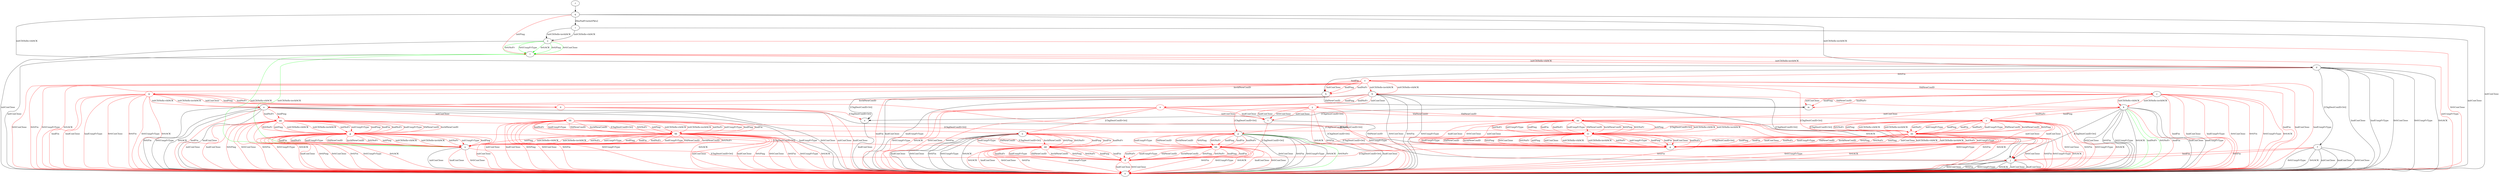 digraph "" {
	a -> e	[key=0,
		label="hndConClose "];
	a -> e	[key=1,
		label="hndUnxpFrType "];
	a -> e	[key=2,
		label="0rttConClose "];
	a -> e	[key=3,
		label="0rttFin "];
	a -> e	[key=4,
		label="0rttUnxpFrType "];
	a -> e	[key=5,
		label="0rttACK "];
	a -> e	[key=6,
		color=red,
		label="hndFin "];
	a -> j	[key=0,
		label="[ChgDestConID-Ori] "];
	gg	[color=red];
	a -> gg	[key=0,
		color=red,
		label="hndPing "];
	a -> gg	[key=1,
		color=red,
		label="hndNoFr "];
	hh	[color=red];
	a -> hh	[key=0,
		color=red,
		label="initConClose "];
	b -> a	[key=0,
		color=red,
		label="InvldNewConID "];
	b -> e	[key=0,
		label="hndConClose "];
	b -> e	[key=1,
		label="hndUnxpFrType "];
	b -> e	[key=2,
		label="0rttConClose "];
	b -> e	[key=3,
		label="0rttFin "];
	b -> e	[key=4,
		label="0rttUnxpFrType "];
	b -> e	[key=5,
		label="0rttACK "];
	b -> e	[key=6,
		color=red,
		label="hndFin "];
	b -> j	[key=0,
		label="[ChgDestConID-Ori] "];
	b -> k	[key=0,
		color=red,
		label="VldNewConID "];
	x	[color=red];
	b -> x	[key=0,
		color=red,
		label="hndPing "];
	b -> x	[key=1,
		color=red,
		label="hndNoFr "];
	y	[color=red];
	b -> y	[key=0,
		color=red,
		label="initConClose "];
	c -> e	[key=0,
		color=red,
		label="hndFin "];
	c -> e	[key=1,
		color=red,
		label="hndConClose "];
	c -> e	[key=2,
		color=red,
		label="hndUnxpFrType "];
	c -> e	[key=3,
		color=red,
		label="0rttConClose "];
	c -> e	[key=4,
		color=red,
		label="0rttFin "];
	c -> e	[key=5,
		color=red,
		label="0rttUnxpFrType "];
	c -> e	[key=6,
		color=red,
		label="0rttACK "];
	c -> j	[key=0,
		color=red,
		label="[ChgDestConID-Ori] "];
	c -> k	[key=0,
		color=red,
		label="initCltHello-vldACK "];
	c -> k	[key=1,
		color=red,
		label="initCltHello-invldACK "];
	c -> m	[key=0,
		color=red,
		label="initConClose "];
	c -> m	[key=1,
		color=red,
		label="hndPing "];
	c -> m	[key=2,
		color=red,
		label="hndNoFr "];
	d -> e	[key=0,
		label="hndConClose "];
	d -> e	[key=1,
		label="hndUnxpFrType "];
	d -> e	[key=2,
		label="0rttConClose "];
	d -> e	[key=3,
		label="0rttUnxpFrType "];
	d -> e	[key=4,
		label="0rttACK "];
	d -> f	[key=0,
		label="[ChgDestConID-Ori] "];
	d -> h	[key=0,
		label="hndFin "];
	v	[color=red];
	d -> v	[key=0,
		color=red,
		label="0rttFin "];
	f -> e	[key=0,
		label="initConClose "];
	f -> e	[key=1,
		label="hndConClose "];
	f -> e	[key=2,
		label="0rttConClose "];
	f -> e	[key=3,
		label="0rttUnxpFrType "];
	f -> e	[key=4,
		label="0rttACK "];
	f -> j	[key=0,
		color=red,
		label="hndFin "];
	f -> j	[key=1,
		color=red,
		label="0rttFin "];
	ff	[color=red];
	g -> ff	[key=0,
		color=red,
		label="[ChgDestConID-Ori] "];
	h -> m	[key=0,
		label="VldNewConID "];
	h -> s	[key=0,
		label="[ChgDestConID-Ori] "];
	i -> e	[key=0,
		label="initConClose "];
	i -> o	[key=0,
		label="initCltHello-vldACK "];
	i -> o	[key=1,
		label="initCltHello-invldACK "];
	j -> e	[key=0,
		label="initConClose "];
	j -> e	[key=1,
		label="hndConClose "];
	j -> e	[key=2,
		label="0rttConClose "];
	j -> e	[key=3,
		label="0rttFin "];
	j -> e	[key=4,
		label="0rttUnxpFrType "];
	j -> e	[key=5,
		label="0rttACK "];
	k -> e	[key=0,
		label="hndConClose "];
	k -> e	[key=1,
		label="hndUnxpFrType "];
	k -> e	[key=2,
		label="0rttConClose "];
	k -> e	[key=3,
		label="0rttFin "];
	k -> e	[key=4,
		label="0rttUnxpFrType "];
	k -> e	[key=5,
		label="0rttACK "];
	k -> e	[key=6,
		color=green,
		label="hndNoFr "];
	k -> e	[key=7,
		color=green,
		label="0rttNoFr "];
	k -> e	[key=8,
		color=red,
		label="hndFin "];
	k -> j	[key=0,
		label="[ChgDestConID-Ori] "];
	z	[color=red];
	k -> z	[key=0,
		color=red,
		label="hndPing "];
	k -> z	[key=1,
		color=red,
		label="hndNoFr "];
	aa	[color=red];
	k -> aa	[key=0,
		color=red,
		label="initConClose "];
	l -> d	[key=0,
		color=red,
		label="initCltHello-vldACK "];
	l -> d	[key=1,
		color=red,
		label="initCltHello-invldACK "];
	l -> e	[key=0,
		label="initConClose "];
	l -> e	[key=1,
		color=red,
		label="initUnxpFrType "];
	l -> u	[key=0,
		color=green,
		label="initCltHello-vldACK "];
	l -> u	[key=1,
		color=green,
		label="initCltHello-invldACK "];
	m -> s	[key=0,
		label="[ChgDestConID-Ori] "];
	n -> e	[key=0,
		label="hndConClose "];
	n -> e	[key=1,
		label="0rttConClose "];
	n -> e	[key=2,
		label="0rttFin "];
	n -> e	[key=3,
		label="0rttUnxpFrType "];
	n -> e	[key=4,
		label="0rttACK "];
	dd	[color=red];
	n -> dd	[key=0,
		color=red,
		label="hndPing "];
	n -> dd	[key=1,
		color=red,
		label="hndFin "];
	n -> dd	[key=2,
		color=red,
		label="hndNoFr "];
	n -> dd	[key=3,
		color=red,
		label="hndUnxpFrType "];
	n -> dd	[key=4,
		color=red,
		label="VldNewConID "];
	n -> dd	[key=5,
		color=red,
		label="InvldNewConID "];
	n -> dd	[key=6,
		color=red,
		label="0rttPing "];
	n -> dd	[key=7,
		color=red,
		label="0rttNoFr "];
	o -> e	[key=0,
		label="initConClose "];
	o -> e	[key=1,
		color=red,
		label="0rttConClose "];
	o -> l	[key=0,
		color=green,
		label="0rttPing "];
	o -> l	[key=1,
		color=green,
		label="0rttConClose "];
	o -> l	[key=2,
		color=green,
		label="0rttNoFr "];
	o -> l	[key=3,
		color=green,
		label="0rttUnxpFrType "];
	o -> l	[key=4,
		color=green,
		label="0rttACK "];
	p -> e	[key=0,
		label="hndConClose "];
	p -> e	[key=1,
		label="0rttConClose "];
	p -> e	[key=2,
		label="0rttFin "];
	p -> e	[key=3,
		label="0rttUnxpFrType "];
	p -> e	[key=4,
		label="0rttACK "];
	p -> e	[key=5,
		color=green,
		label="0rttNoFr "];
	bb	[color=red];
	p -> bb	[key=0,
		color=red,
		label="hndPing "];
	p -> bb	[key=1,
		color=red,
		label="hndFin "];
	p -> bb	[key=2,
		color=red,
		label="hndNoFr "];
	p -> bb	[key=3,
		color=red,
		label="hndUnxpFrType "];
	p -> bb	[key=4,
		color=red,
		label="VldNewConID "];
	p -> bb	[key=5,
		color=red,
		label="InvldNewConID "];
	p -> bb	[key=6,
		color=red,
		label="0rttPing "];
	p -> bb	[key=7,
		color=red,
		label="0rttNoFr "];
	q -> d	[key=0,
		label="initCltHello-vldACK "];
	q -> d	[key=1,
		label="initCltHello-invldACK "];
	q -> e	[key=0,
		label="initConClose "];
	q -> i	[key=0,
		label="[RmPadFrmInitPkts] "];
	q -> l	[key=0,
		color=red,
		label="initPing "];
	r -> q	[key=0];
	s -> e	[key=0,
		label="hndConClose "];
	t -> g	[key=0,
		label="VldNewConID "];
	t -> ff	[key=0,
		color=red,
		label="[ChgDestConID-Ori] "];
	u -> e	[key=0,
		label="initConClose "];
	u -> e	[key=1,
		color=red,
		label="hndConClose "];
	u -> e	[key=2,
		color=red,
		label="0rttConClose "];
	u -> ff	[key=0,
		color=red,
		label="[ChgDestConID-Ori] "];
	v -> b	[key=0,
		color=red,
		label="initCltHello-vldACK "];
	v -> b	[key=1,
		color=red,
		label="initCltHello-invldACK "];
	v -> c	[key=0,
		color=red,
		label="VldNewConID "];
	v -> e	[key=0,
		color=red,
		label="hndFin "];
	v -> e	[key=1,
		color=red,
		label="hndConClose "];
	v -> e	[key=2,
		color=red,
		label="hndUnxpFrType "];
	v -> e	[key=3,
		color=red,
		label="0rttConClose "];
	v -> e	[key=4,
		color=red,
		label="0rttFin "];
	v -> e	[key=5,
		color=red,
		label="0rttUnxpFrType "];
	v -> e	[key=6,
		color=red,
		label="0rttACK "];
	v -> h	[key=0,
		color=red,
		label="initConClose "];
	v -> h	[key=1,
		color=red,
		label="hndPing "];
	v -> h	[key=2,
		color=red,
		label="hndNoFr "];
	v -> j	[key=0,
		color=red,
		label="[ChgDestConID-Ori] "];
	w	[color=red];
	v -> w	[key=0,
		color=red,
		label="InvldNewConID "];
	w -> a	[key=0,
		color=red,
		label="initCltHello-vldACK "];
	w -> a	[key=1,
		color=red,
		label="initCltHello-invldACK "];
	w -> e	[key=0,
		color=red,
		label="hndFin "];
	w -> e	[key=1,
		color=red,
		label="hndConClose "];
	w -> e	[key=2,
		color=red,
		label="hndUnxpFrType "];
	w -> e	[key=3,
		color=red,
		label="0rttConClose "];
	w -> e	[key=4,
		color=red,
		label="0rttFin "];
	w -> e	[key=5,
		color=red,
		label="0rttUnxpFrType "];
	w -> e	[key=6,
		color=red,
		label="0rttACK "];
	w -> j	[key=0,
		color=red,
		label="[ChgDestConID-Ori] "];
	ii	[color=red];
	w -> ii	[key=0,
		color=red,
		label="initConClose "];
	w -> ii	[key=1,
		color=red,
		label="hndPing "];
	w -> ii	[key=2,
		color=red,
		label="hndNoFr "];
	x -> e	[key=0,
		color=red,
		label="0rttConClose "];
	x -> e	[key=1,
		color=red,
		label="0rttFin "];
	x -> e	[key=2,
		color=red,
		label="0rttUnxpFrType "];
	x -> e	[key=3,
		color=red,
		label="0rttACK "];
	x -> n	[key=0,
		color=red,
		label="[ChgDestConID-Ori] "];
	x -> t	[key=0,
		color=red,
		label="initConClose "];
	x -> t	[key=1,
		color=red,
		label="hndConClose "];
	x -> z	[key=0,
		color=red,
		label="VldNewConID "];
	y -> e	[key=0,
		color=red,
		label="0rttFin "];
	y -> e	[key=1,
		color=red,
		label="0rttUnxpFrType "];
	y -> e	[key=2,
		color=red,
		label="0rttACK "];
	y -> p	[key=0,
		color=red,
		label="[ChgDestConID-Ori] "];
	y -> t	[key=0,
		color=red,
		label="initConClose "];
	y -> t	[key=1,
		color=red,
		label="hndConClose "];
	y -> t	[key=2,
		color=red,
		label="0rttConClose "];
	y -> aa	[key=0,
		color=red,
		label="VldNewConID "];
	z -> e	[key=0,
		color=red,
		label="0rttConClose "];
	z -> e	[key=1,
		color=red,
		label="0rttFin "];
	z -> e	[key=2,
		color=red,
		label="0rttUnxpFrType "];
	z -> e	[key=3,
		color=red,
		label="0rttACK "];
	z -> g	[key=0,
		color=red,
		label="initConClose "];
	z -> g	[key=1,
		color=red,
		label="hndConClose "];
	z -> n	[key=0,
		color=red,
		label="[ChgDestConID-Ori] "];
	ee	[color=red];
	z -> ee	[key=0,
		color=red,
		label="initPing "];
	z -> ee	[key=1,
		color=red,
		label="initCltHello-vldACK "];
	z -> ee	[key=2,
		color=red,
		label="initCltHello-invldACK "];
	z -> ee	[key=3,
		color=red,
		label="initNoFr "];
	z -> ee	[key=4,
		color=red,
		label="initUnxpFrType "];
	z -> ee	[key=5,
		color=red,
		label="hndPing "];
	z -> ee	[key=6,
		color=red,
		label="hndFin "];
	z -> ee	[key=7,
		color=red,
		label="hndNoFr "];
	z -> ee	[key=8,
		color=red,
		label="hndUnxpFrType "];
	z -> ee	[key=9,
		color=red,
		label="VldNewConID "];
	z -> ee	[key=10,
		color=red,
		label="InvldNewConID "];
	z -> ee	[key=11,
		color=red,
		label="0rttPing "];
	z -> ee	[key=12,
		color=red,
		label="0rttNoFr "];
	aa -> e	[key=0,
		color=red,
		label="0rttFin "];
	aa -> e	[key=1,
		color=red,
		label="0rttUnxpFrType "];
	aa -> e	[key=2,
		color=red,
		label="0rttACK "];
	aa -> g	[key=0,
		color=red,
		label="initConClose "];
	aa -> g	[key=1,
		color=red,
		label="hndConClose "];
	aa -> g	[key=2,
		color=red,
		label="0rttConClose "];
	aa -> p	[key=0,
		color=red,
		label="[ChgDestConID-Ori] "];
	cc	[color=red];
	aa -> cc	[key=0,
		color=red,
		label="initPing "];
	aa -> cc	[key=1,
		color=red,
		label="initCltHello-vldACK "];
	aa -> cc	[key=2,
		color=red,
		label="initCltHello-invldACK "];
	aa -> cc	[key=3,
		color=red,
		label="initNoFr "];
	aa -> cc	[key=4,
		color=red,
		label="initUnxpFrType "];
	aa -> cc	[key=5,
		color=red,
		label="hndPing "];
	aa -> cc	[key=6,
		color=red,
		label="hndFin "];
	aa -> cc	[key=7,
		color=red,
		label="hndNoFr "];
	aa -> cc	[key=8,
		color=red,
		label="hndUnxpFrType "];
	aa -> cc	[key=9,
		color=red,
		label="VldNewConID "];
	aa -> cc	[key=10,
		color=red,
		label="InvldNewConID "];
	aa -> cc	[key=11,
		color=red,
		label="0rttPing "];
	aa -> cc	[key=12,
		color=red,
		label="0rttNoFr "];
	bb -> e	[key=0,
		color=red,
		label="hndConClose "];
	bb -> e	[key=1,
		color=red,
		label="0rttConClose "];
	bb -> e	[key=2,
		color=red,
		label="0rttFin "];
	bb -> e	[key=3,
		color=red,
		label="0rttUnxpFrType "];
	bb -> e	[key=4,
		color=red,
		label="0rttACK "];
	bb -> ff	[key=0,
		color=red,
		label="hndPing "];
	bb -> ff	[key=1,
		color=red,
		label="hndFin "];
	bb -> ff	[key=2,
		color=red,
		label="hndNoFr "];
	bb -> ff	[key=3,
		color=red,
		label="hndUnxpFrType "];
	bb -> ff	[key=4,
		color=red,
		label="VldNewConID "];
	bb -> ff	[key=5,
		color=red,
		label="InvldNewConID "];
	bb -> ff	[key=6,
		color=red,
		label="0rttPing "];
	bb -> ff	[key=7,
		color=red,
		label="0rttNoFr "];
	cc -> e	[key=0,
		color=red,
		label="0rttFin "];
	cc -> e	[key=1,
		color=red,
		label="0rttUnxpFrType "];
	cc -> e	[key=2,
		color=red,
		label="0rttACK "];
	cc -> g	[key=0,
		color=red,
		label="initPing "];
	cc -> g	[key=1,
		color=red,
		label="initConClose "];
	cc -> g	[key=2,
		color=red,
		label="initCltHello-vldACK "];
	cc -> g	[key=3,
		color=red,
		label="initCltHello-invldACK "];
	cc -> g	[key=4,
		color=red,
		label="initNoFr "];
	cc -> g	[key=5,
		color=red,
		label="initUnxpFrType "];
	cc -> g	[key=6,
		color=red,
		label="hndPing "];
	cc -> g	[key=7,
		color=red,
		label="hndFin "];
	cc -> g	[key=8,
		color=red,
		label="hndConClose "];
	cc -> g	[key=9,
		color=red,
		label="hndNoFr "];
	cc -> g	[key=10,
		color=red,
		label="hndUnxpFrType "];
	cc -> g	[key=11,
		color=red,
		label="VldNewConID "];
	cc -> g	[key=12,
		color=red,
		label="InvldNewConID "];
	cc -> g	[key=13,
		color=red,
		label="0rttPing "];
	cc -> g	[key=14,
		color=red,
		label="0rttConClose "];
	cc -> g	[key=15,
		color=red,
		label="0rttNoFr "];
	cc -> bb	[key=0,
		color=red,
		label="[ChgDestConID-Ori] "];
	dd -> e	[key=0,
		color=red,
		label="hndConClose "];
	dd -> e	[key=1,
		color=red,
		label="0rttConClose "];
	dd -> e	[key=2,
		color=red,
		label="0rttFin "];
	dd -> e	[key=3,
		color=red,
		label="0rttUnxpFrType "];
	dd -> e	[key=4,
		color=red,
		label="0rttACK "];
	dd -> ff	[key=0,
		color=red,
		label="hndPing "];
	dd -> ff	[key=1,
		color=red,
		label="hndFin "];
	dd -> ff	[key=2,
		color=red,
		label="hndNoFr "];
	dd -> ff	[key=3,
		color=red,
		label="hndUnxpFrType "];
	dd -> ff	[key=4,
		color=red,
		label="VldNewConID "];
	dd -> ff	[key=5,
		color=red,
		label="InvldNewConID "];
	dd -> ff	[key=6,
		color=red,
		label="0rttPing "];
	dd -> ff	[key=7,
		color=red,
		label="0rttNoFr "];
	ee -> e	[key=0,
		color=red,
		label="0rttConClose "];
	ee -> e	[key=1,
		color=red,
		label="0rttFin "];
	ee -> e	[key=2,
		color=red,
		label="0rttUnxpFrType "];
	ee -> e	[key=3,
		color=red,
		label="0rttACK "];
	ee -> g	[key=0,
		color=red,
		label="initPing "];
	ee -> g	[key=1,
		color=red,
		label="initConClose "];
	ee -> g	[key=2,
		color=red,
		label="initCltHello-vldACK "];
	ee -> g	[key=3,
		color=red,
		label="initCltHello-invldACK "];
	ee -> g	[key=4,
		color=red,
		label="initNoFr "];
	ee -> g	[key=5,
		color=red,
		label="initUnxpFrType "];
	ee -> g	[key=6,
		color=red,
		label="hndPing "];
	ee -> g	[key=7,
		color=red,
		label="hndFin "];
	ee -> g	[key=8,
		color=red,
		label="hndConClose "];
	ee -> g	[key=9,
		color=red,
		label="hndNoFr "];
	ee -> g	[key=10,
		color=red,
		label="hndUnxpFrType "];
	ee -> g	[key=11,
		color=red,
		label="VldNewConID "];
	ee -> g	[key=12,
		color=red,
		label="InvldNewConID "];
	ee -> g	[key=13,
		color=red,
		label="0rttPing "];
	ee -> g	[key=14,
		color=red,
		label="0rttNoFr "];
	ee -> dd	[key=0,
		color=red,
		label="[ChgDestConID-Ori] "];
	ff -> e	[key=0,
		color=red,
		label="hndConClose "];
	ff -> e	[key=1,
		color=red,
		label="0rttConClose "];
	gg -> e	[key=0,
		color=red,
		label="initConClose "];
	gg -> e	[key=1,
		color=red,
		label="hndConClose "];
	gg -> e	[key=2,
		color=red,
		label="0rttPing "];
	gg -> e	[key=3,
		color=red,
		label="0rttConClose "];
	gg -> e	[key=4,
		color=red,
		label="0rttFin "];
	gg -> e	[key=5,
		color=red,
		label="0rttUnxpFrType "];
	gg -> e	[key=6,
		color=red,
		label="0rttACK "];
	gg -> n	[key=0,
		color=red,
		label="[ChgDestConID-Ori] "];
	jj	[color=red];
	gg -> jj	[key=0,
		color=red,
		label="initPing "];
	gg -> jj	[key=1,
		color=red,
		label="initCltHello-vldACK "];
	gg -> jj	[key=2,
		color=red,
		label="initCltHello-invldACK "];
	gg -> jj	[key=3,
		color=red,
		label="initNoFr "];
	gg -> jj	[key=4,
		color=red,
		label="initUnxpFrType "];
	gg -> jj	[key=5,
		color=red,
		label="hndPing "];
	gg -> jj	[key=6,
		color=red,
		label="hndFin "];
	gg -> jj	[key=7,
		color=red,
		label="hndNoFr "];
	gg -> jj	[key=8,
		color=red,
		label="hndUnxpFrType "];
	gg -> jj	[key=9,
		color=red,
		label="VldNewConID "];
	gg -> jj	[key=10,
		color=red,
		label="InvldNewConID "];
	gg -> jj	[key=11,
		color=red,
		label="0rttNoFr "];
	hh -> e	[key=0,
		color=red,
		label="initConClose "];
	hh -> e	[key=1,
		color=red,
		label="hndConClose "];
	hh -> e	[key=2,
		color=red,
		label="0rttPing "];
	hh -> e	[key=3,
		color=red,
		label="0rttConClose "];
	hh -> e	[key=4,
		color=red,
		label="0rttFin "];
	hh -> e	[key=5,
		color=red,
		label="0rttUnxpFrType "];
	hh -> e	[key=6,
		color=red,
		label="0rttACK "];
	hh -> p	[key=0,
		color=red,
		label="[ChgDestConID-Ori] "];
	kk	[color=red];
	hh -> kk	[key=0,
		color=red,
		label="initPing "];
	hh -> kk	[key=1,
		color=red,
		label="initCltHello-vldACK "];
	hh -> kk	[key=2,
		color=red,
		label="initCltHello-invldACK "];
	hh -> kk	[key=3,
		color=red,
		label="initNoFr "];
	hh -> kk	[key=4,
		color=red,
		label="initUnxpFrType "];
	hh -> kk	[key=5,
		color=red,
		label="hndPing "];
	hh -> kk	[key=6,
		color=red,
		label="hndFin "];
	hh -> kk	[key=7,
		color=red,
		label="hndNoFr "];
	hh -> kk	[key=8,
		color=red,
		label="hndUnxpFrType "];
	hh -> kk	[key=9,
		color=red,
		label="VldNewConID "];
	hh -> kk	[key=10,
		color=red,
		label="InvldNewConID "];
	hh -> kk	[key=11,
		color=red,
		label="0rttNoFr "];
	ii -> e	[key=0,
		color=red,
		label="initConClose "];
	ii -> e	[key=1,
		color=red,
		label="hndConClose "];
	ii -> s	[key=0,
		color=red,
		label="[ChgDestConID-Ori] "];
	jj -> e	[key=0,
		color=red,
		label="initConClose "];
	jj -> e	[key=1,
		color=red,
		label="hndConClose "];
	jj -> e	[key=2,
		color=red,
		label="0rttPing "];
	jj -> e	[key=3,
		color=red,
		label="0rttConClose "];
	jj -> e	[key=4,
		color=red,
		label="0rttFin "];
	jj -> e	[key=5,
		color=red,
		label="0rttUnxpFrType "];
	jj -> e	[key=6,
		color=red,
		label="0rttACK "];
	jj -> u	[key=0,
		color=red,
		label="initPing "];
	jj -> u	[key=1,
		color=red,
		label="initCltHello-vldACK "];
	jj -> u	[key=2,
		color=red,
		label="initCltHello-invldACK "];
	jj -> u	[key=3,
		color=red,
		label="initNoFr "];
	jj -> u	[key=4,
		color=red,
		label="initUnxpFrType "];
	jj -> u	[key=5,
		color=red,
		label="hndPing "];
	jj -> u	[key=6,
		color=red,
		label="hndFin "];
	jj -> u	[key=7,
		color=red,
		label="hndNoFr "];
	jj -> u	[key=8,
		color=red,
		label="hndUnxpFrType "];
	jj -> u	[key=9,
		color=red,
		label="VldNewConID "];
	jj -> u	[key=10,
		color=red,
		label="InvldNewConID "];
	jj -> u	[key=11,
		color=red,
		label="0rttNoFr "];
	jj -> dd	[key=0,
		color=red,
		label="[ChgDestConID-Ori] "];
	kk -> e	[key=0,
		color=red,
		label="initConClose "];
	kk -> e	[key=1,
		color=red,
		label="hndConClose "];
	kk -> e	[key=2,
		color=red,
		label="0rttPing "];
	kk -> e	[key=3,
		color=red,
		label="0rttConClose "];
	kk -> e	[key=4,
		color=red,
		label="0rttFin "];
	kk -> e	[key=5,
		color=red,
		label="0rttUnxpFrType "];
	kk -> e	[key=6,
		color=red,
		label="0rttACK "];
	kk -> u	[key=0,
		color=red,
		label="initPing "];
	kk -> u	[key=1,
		color=red,
		label="initCltHello-vldACK "];
	kk -> u	[key=2,
		color=red,
		label="initCltHello-invldACK "];
	kk -> u	[key=3,
		color=red,
		label="initNoFr "];
	kk -> u	[key=4,
		color=red,
		label="initUnxpFrType "];
	kk -> u	[key=5,
		color=red,
		label="hndPing "];
	kk -> u	[key=6,
		color=red,
		label="hndFin "];
	kk -> u	[key=7,
		color=red,
		label="hndNoFr "];
	kk -> u	[key=8,
		color=red,
		label="hndUnxpFrType "];
	kk -> u	[key=9,
		color=red,
		label="VldNewConID "];
	kk -> u	[key=10,
		color=red,
		label="InvldNewConID "];
	kk -> u	[key=11,
		color=red,
		label="0rttNoFr "];
	kk -> bb	[key=0,
		color=red,
		label="[ChgDestConID-Ori] "];
}
